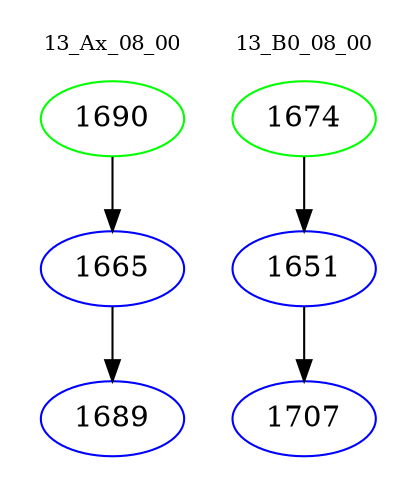 digraph{
subgraph cluster_0 {
color = white
label = "13_Ax_08_00";
fontsize=10;
T0_1690 [label="1690", color="green"]
T0_1690 -> T0_1665 [color="black"]
T0_1665 [label="1665", color="blue"]
T0_1665 -> T0_1689 [color="black"]
T0_1689 [label="1689", color="blue"]
}
subgraph cluster_1 {
color = white
label = "13_B0_08_00";
fontsize=10;
T1_1674 [label="1674", color="green"]
T1_1674 -> T1_1651 [color="black"]
T1_1651 [label="1651", color="blue"]
T1_1651 -> T1_1707 [color="black"]
T1_1707 [label="1707", color="blue"]
}
}
